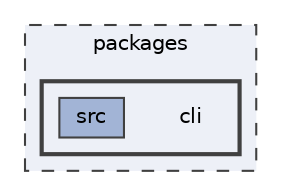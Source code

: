 digraph "packages/cli"
{
 // LATEX_PDF_SIZE
  bgcolor="transparent";
  edge [fontname=Helvetica,fontsize=10,labelfontname=Helvetica,labelfontsize=10];
  node [fontname=Helvetica,fontsize=10,shape=box,height=0.2,width=0.4];
  compound=true
  subgraph clusterdir_93501a11e921083efbd154e0cdff5f10 {
    graph [ bgcolor="#edf0f7", pencolor="grey25", label="packages", fontname=Helvetica,fontsize=10 style="filled,dashed", URL="dir_93501a11e921083efbd154e0cdff5f10.html",tooltip=""]
  subgraph clusterdir_f68aa157f8a8ea4fc823aa7bbfd6030b {
    graph [ bgcolor="#edf0f7", pencolor="grey25", label="", fontname=Helvetica,fontsize=10 style="filled,bold", URL="dir_f68aa157f8a8ea4fc823aa7bbfd6030b.html",tooltip=""]
    dir_f68aa157f8a8ea4fc823aa7bbfd6030b [shape=plaintext, label="cli"];
  dir_36354808f9070cb5ca9261c2f01f9d34 [label="src", fillcolor="#a2b4d6", color="grey25", style="filled", URL="dir_36354808f9070cb5ca9261c2f01f9d34.html",tooltip=""];
  }
  }
}
